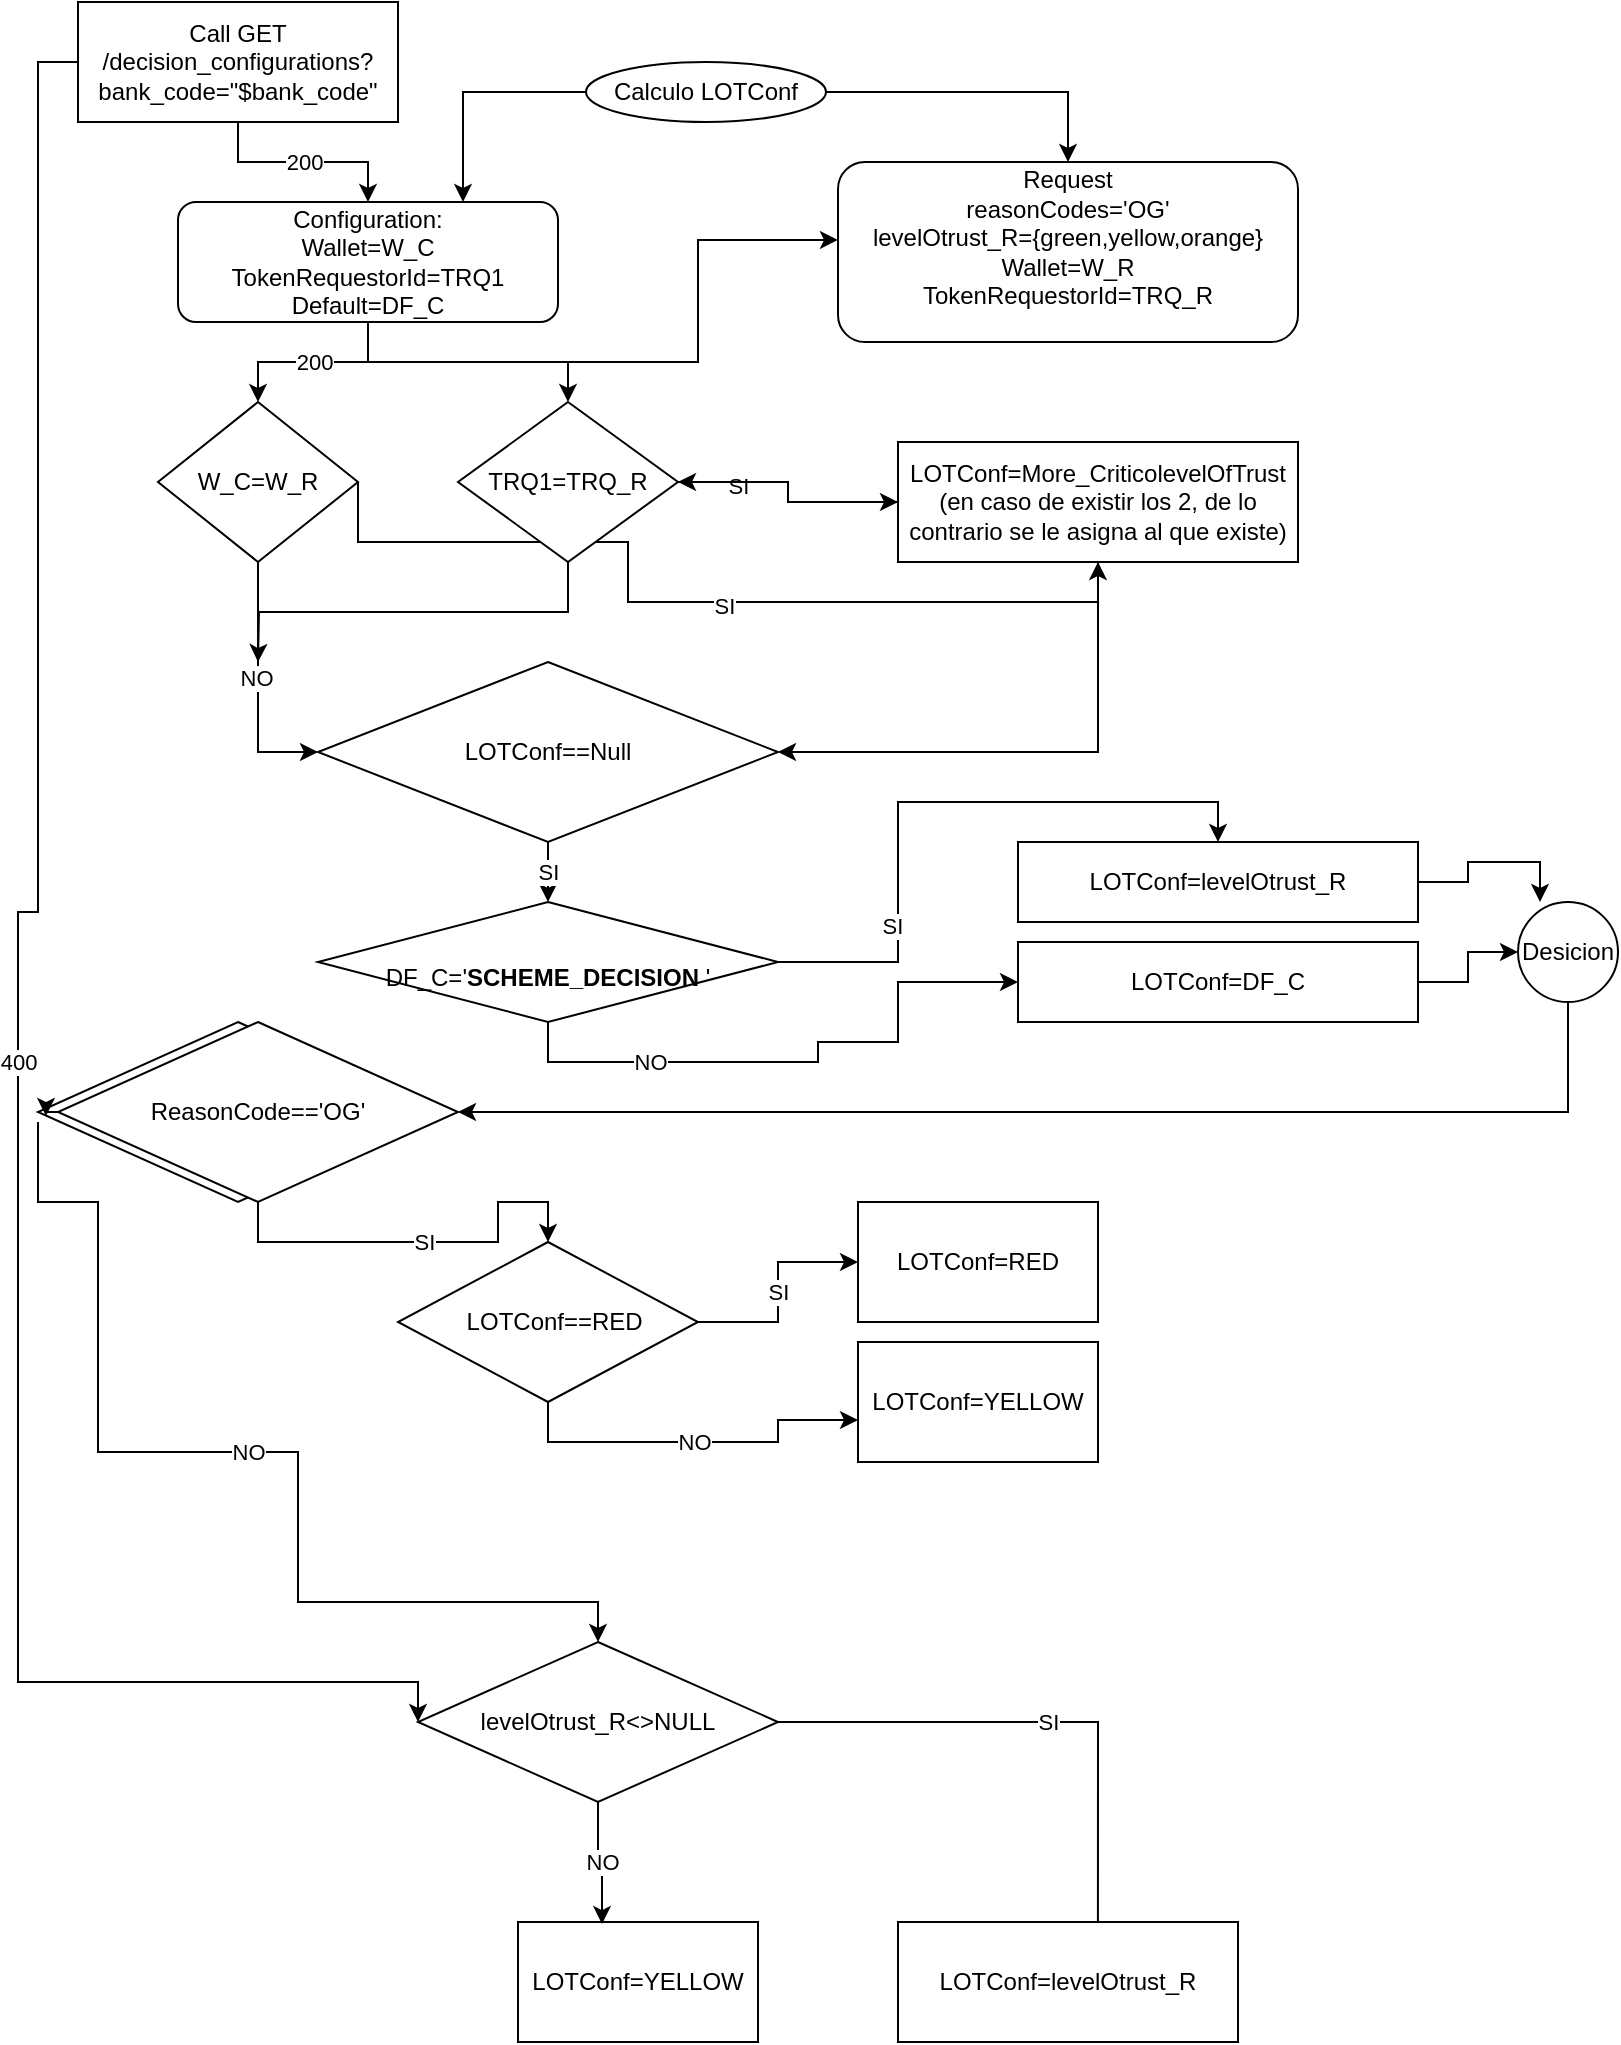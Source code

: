 <mxfile version="14.6.13" type="github">
  <diagram id="C5RBs43oDa-KdzZeNtuy" name="Page-1">
    <mxGraphModel dx="868" dy="451" grid="1" gridSize="10" guides="1" tooltips="1" connect="1" arrows="1" fold="1" page="1" pageScale="1" pageWidth="827" pageHeight="1169" math="0" shadow="0">
      <root>
        <mxCell id="WIyWlLk6GJQsqaUBKTNV-0" />
        <mxCell id="WIyWlLk6GJQsqaUBKTNV-1" parent="WIyWlLk6GJQsqaUBKTNV-0" />
        <mxCell id="WIyWlLk6GJQsqaUBKTNV-3" value="&lt;div&gt;Request&lt;br&gt;&lt;/div&gt;&lt;div&gt;reasonCodes=&#39;OG&#39;&lt;/div&gt;&lt;div&gt;levelOtrust_R={green,yellow,orange}&lt;br&gt;&lt;/div&gt;&lt;div&gt;Wallet=W_R&lt;/div&gt;&lt;div&gt;TokenRequestorId=TRQ_R&lt;br&gt;&lt;/div&gt;&lt;div&gt;&lt;br&gt;&lt;/div&gt;" style="rounded=1;whiteSpace=wrap;html=1;fontSize=12;glass=0;strokeWidth=1;shadow=0;" parent="WIyWlLk6GJQsqaUBKTNV-1" vertex="1">
          <mxGeometry x="420" y="90" width="230" height="90" as="geometry" />
        </mxCell>
        <mxCell id="7nTCxHOhVep_O8cVqtu8-2" value="ReasonCode=&#39;OG&#39;" style="rhombus;whiteSpace=wrap;html=1;" parent="WIyWlLk6GJQsqaUBKTNV-1" vertex="1">
          <mxGeometry x="20" y="520" width="200" height="90" as="geometry" />
        </mxCell>
        <mxCell id="7nTCxHOhVep_O8cVqtu8-44" style="edgeStyle=orthogonalEdgeStyle;rounded=0;orthogonalLoop=1;jettySize=auto;html=1;entryX=0;entryY=0.5;entryDx=0;entryDy=0;" parent="WIyWlLk6GJQsqaUBKTNV-1" source="7nTCxHOhVep_O8cVqtu8-5" target="7nTCxHOhVep_O8cVqtu8-20" edge="1">
          <mxGeometry relative="1" as="geometry" />
        </mxCell>
        <mxCell id="7nTCxHOhVep_O8cVqtu8-46" value="NO" style="edgeLabel;html=1;align=center;verticalAlign=middle;resizable=0;points=[];" parent="7nTCxHOhVep_O8cVqtu8-44" vertex="1" connectable="0">
          <mxGeometry x="-0.072" y="-1" relative="1" as="geometry">
            <mxPoint as="offset" />
          </mxGeometry>
        </mxCell>
        <mxCell id="7nTCxHOhVep_O8cVqtu8-50" style="edgeStyle=orthogonalEdgeStyle;rounded=0;orthogonalLoop=1;jettySize=auto;html=1;exitX=1;exitY=0.5;exitDx=0;exitDy=0;" parent="WIyWlLk6GJQsqaUBKTNV-1" source="7nTCxHOhVep_O8cVqtu8-5" target="7nTCxHOhVep_O8cVqtu8-10" edge="1">
          <mxGeometry relative="1" as="geometry">
            <Array as="points">
              <mxPoint x="180" y="280" />
              <mxPoint x="315" y="280" />
              <mxPoint x="315" y="310" />
              <mxPoint x="550" y="310" />
            </Array>
          </mxGeometry>
        </mxCell>
        <mxCell id="7nTCxHOhVep_O8cVqtu8-51" value="SI" style="edgeLabel;html=1;align=center;verticalAlign=middle;resizable=0;points=[];" parent="7nTCxHOhVep_O8cVqtu8-50" vertex="1" connectable="0">
          <mxGeometry x="0.08" y="-2" relative="1" as="geometry">
            <mxPoint as="offset" />
          </mxGeometry>
        </mxCell>
        <mxCell id="7nTCxHOhVep_O8cVqtu8-5" value="W_C=W_R" style="rhombus;whiteSpace=wrap;html=1;" parent="WIyWlLk6GJQsqaUBKTNV-1" vertex="1">
          <mxGeometry x="80" y="210" width="100" height="80" as="geometry" />
        </mxCell>
        <mxCell id="7nTCxHOhVep_O8cVqtu8-36" style="edgeStyle=orthogonalEdgeStyle;rounded=0;orthogonalLoop=1;jettySize=auto;html=1;exitX=1;exitY=0.5;exitDx=0;exitDy=0;entryX=0;entryY=0.5;entryDx=0;entryDy=0;" parent="WIyWlLk6GJQsqaUBKTNV-1" source="7nTCxHOhVep_O8cVqtu8-9" target="7nTCxHOhVep_O8cVqtu8-10" edge="1">
          <mxGeometry relative="1" as="geometry">
            <mxPoint x="410" y="300" as="targetPoint" />
          </mxGeometry>
        </mxCell>
        <mxCell id="7nTCxHOhVep_O8cVqtu8-38" value="SI" style="edgeLabel;html=1;align=center;verticalAlign=middle;resizable=0;points=[];" parent="7nTCxHOhVep_O8cVqtu8-36" vertex="1" connectable="0">
          <mxGeometry x="-0.5" y="-2" relative="1" as="geometry">
            <mxPoint as="offset" />
          </mxGeometry>
        </mxCell>
        <mxCell id="7nTCxHOhVep_O8cVqtu8-45" style="edgeStyle=orthogonalEdgeStyle;rounded=0;orthogonalLoop=1;jettySize=auto;html=1;exitX=0.5;exitY=1;exitDx=0;exitDy=0;" parent="WIyWlLk6GJQsqaUBKTNV-1" source="7nTCxHOhVep_O8cVqtu8-9" edge="1">
          <mxGeometry relative="1" as="geometry">
            <mxPoint x="130" y="340" as="targetPoint" />
          </mxGeometry>
        </mxCell>
        <mxCell id="7nTCxHOhVep_O8cVqtu8-9" value="TRQ1=TRQ_R" style="rhombus;whiteSpace=wrap;html=1;" parent="WIyWlLk6GJQsqaUBKTNV-1" vertex="1">
          <mxGeometry x="230" y="210" width="110" height="80" as="geometry" />
        </mxCell>
        <mxCell id="7nTCxHOhVep_O8cVqtu8-47" style="edgeStyle=orthogonalEdgeStyle;rounded=0;orthogonalLoop=1;jettySize=auto;html=1;entryX=1;entryY=0.5;entryDx=0;entryDy=0;exitX=0.5;exitY=1;exitDx=0;exitDy=0;" parent="WIyWlLk6GJQsqaUBKTNV-1" source="7nTCxHOhVep_O8cVqtu8-10" target="7nTCxHOhVep_O8cVqtu8-20" edge="1">
          <mxGeometry relative="1" as="geometry">
            <mxPoint x="400" y="390" as="targetPoint" />
          </mxGeometry>
        </mxCell>
        <mxCell id="7nTCxHOhVep_O8cVqtu8-49" value="" style="edgeStyle=orthogonalEdgeStyle;rounded=0;orthogonalLoop=1;jettySize=auto;html=1;" parent="WIyWlLk6GJQsqaUBKTNV-1" source="7nTCxHOhVep_O8cVqtu8-10" target="7nTCxHOhVep_O8cVqtu8-9" edge="1">
          <mxGeometry relative="1" as="geometry" />
        </mxCell>
        <mxCell id="7nTCxHOhVep_O8cVqtu8-10" value="&lt;div&gt;LOTConf=More_CriticolevelOfTrust (en caso de existir los 2, de lo contrario se le asigna al que existe)&lt;br&gt;&lt;/div&gt;" style="rounded=0;whiteSpace=wrap;html=1;" parent="WIyWlLk6GJQsqaUBKTNV-1" vertex="1">
          <mxGeometry x="450" y="230" width="200" height="60" as="geometry" />
        </mxCell>
        <mxCell id="7nTCxHOhVep_O8cVqtu8-16" style="edgeStyle=orthogonalEdgeStyle;rounded=0;orthogonalLoop=1;jettySize=auto;html=1;entryX=0.5;entryY=0;entryDx=0;entryDy=0;" parent="WIyWlLk6GJQsqaUBKTNV-1" source="7nTCxHOhVep_O8cVqtu8-12" target="7nTCxHOhVep_O8cVqtu8-9" edge="1">
          <mxGeometry relative="1" as="geometry" />
        </mxCell>
        <mxCell id="7nTCxHOhVep_O8cVqtu8-19" style="edgeStyle=orthogonalEdgeStyle;rounded=0;orthogonalLoop=1;jettySize=auto;html=1;exitX=0.5;exitY=1;exitDx=0;exitDy=0;entryX=0;entryY=0.433;entryDx=0;entryDy=0;entryPerimeter=0;" parent="WIyWlLk6GJQsqaUBKTNV-1" source="7nTCxHOhVep_O8cVqtu8-12" target="WIyWlLk6GJQsqaUBKTNV-3" edge="1">
          <mxGeometry relative="1" as="geometry" />
        </mxCell>
        <mxCell id="7nTCxHOhVep_O8cVqtu8-33" value="200" style="edgeStyle=orthogonalEdgeStyle;rounded=0;orthogonalLoop=1;jettySize=auto;html=1;" parent="WIyWlLk6GJQsqaUBKTNV-1" source="7nTCxHOhVep_O8cVqtu8-12" target="7nTCxHOhVep_O8cVqtu8-5" edge="1">
          <mxGeometry relative="1" as="geometry" />
        </mxCell>
        <mxCell id="7nTCxHOhVep_O8cVqtu8-12" value="&lt;div&gt;Configuration:&lt;br&gt;&lt;/div&gt;&lt;div&gt;Wallet=W_C&lt;/div&gt;&lt;div&gt;TokenRequestorId=TRQ1&lt;br&gt;&lt;/div&gt;&lt;div&gt;Default=DF_C&lt;br&gt;&lt;/div&gt;" style="rounded=1;whiteSpace=wrap;html=1;" parent="WIyWlLk6GJQsqaUBKTNV-1" vertex="1">
          <mxGeometry x="90" y="110" width="190" height="60" as="geometry" />
        </mxCell>
        <mxCell id="7nTCxHOhVep_O8cVqtu8-56" value="SI" style="edgeStyle=orthogonalEdgeStyle;rounded=0;orthogonalLoop=1;jettySize=auto;html=1;exitX=0.5;exitY=1;exitDx=0;exitDy=0;entryX=0.5;entryY=0;entryDx=0;entryDy=0;" parent="WIyWlLk6GJQsqaUBKTNV-1" source="7nTCxHOhVep_O8cVqtu8-20" target="7nTCxHOhVep_O8cVqtu8-55" edge="1">
          <mxGeometry relative="1" as="geometry">
            <Array as="points">
              <mxPoint x="275" y="450" />
              <mxPoint x="275" y="450" />
            </Array>
          </mxGeometry>
        </mxCell>
        <mxCell id="7nTCxHOhVep_O8cVqtu8-20" value="LOTConf==Null " style="rhombus;whiteSpace=wrap;html=1;" parent="WIyWlLk6GJQsqaUBKTNV-1" vertex="1">
          <mxGeometry x="160" y="340" width="230" height="90" as="geometry" />
        </mxCell>
        <mxCell id="7nTCxHOhVep_O8cVqtu8-71" style="edgeStyle=orthogonalEdgeStyle;rounded=0;orthogonalLoop=1;jettySize=auto;html=1;entryX=0.22;entryY=0;entryDx=0;entryDy=0;entryPerimeter=0;" parent="WIyWlLk6GJQsqaUBKTNV-1" source="7nTCxHOhVep_O8cVqtu8-21" target="7nTCxHOhVep_O8cVqtu8-66" edge="1">
          <mxGeometry relative="1" as="geometry" />
        </mxCell>
        <mxCell id="7nTCxHOhVep_O8cVqtu8-21" value="LOTConf=levelOtrust_R" style="rounded=0;whiteSpace=wrap;html=1;" parent="WIyWlLk6GJQsqaUBKTNV-1" vertex="1">
          <mxGeometry x="510" y="430" width="200" height="40" as="geometry" />
        </mxCell>
        <mxCell id="7nTCxHOhVep_O8cVqtu8-57" style="edgeStyle=orthogonalEdgeStyle;rounded=0;orthogonalLoop=1;jettySize=auto;html=1;entryX=0.5;entryY=0;entryDx=0;entryDy=0;" parent="WIyWlLk6GJQsqaUBKTNV-1" source="7nTCxHOhVep_O8cVqtu8-55" target="7nTCxHOhVep_O8cVqtu8-21" edge="1">
          <mxGeometry relative="1" as="geometry" />
        </mxCell>
        <mxCell id="7nTCxHOhVep_O8cVqtu8-58" value="SI" style="edgeLabel;html=1;align=center;verticalAlign=middle;resizable=0;points=[];" parent="7nTCxHOhVep_O8cVqtu8-57" vertex="1" connectable="0">
          <mxGeometry x="-0.508" y="3" relative="1" as="geometry">
            <mxPoint as="offset" />
          </mxGeometry>
        </mxCell>
        <mxCell id="7nTCxHOhVep_O8cVqtu8-61" style="edgeStyle=orthogonalEdgeStyle;rounded=0;orthogonalLoop=1;jettySize=auto;html=1;entryX=0;entryY=0.5;entryDx=0;entryDy=0;" parent="WIyWlLk6GJQsqaUBKTNV-1" source="7nTCxHOhVep_O8cVqtu8-55" target="7nTCxHOhVep_O8cVqtu8-59" edge="1">
          <mxGeometry relative="1" as="geometry">
            <mxPoint x="490" y="510" as="targetPoint" />
            <Array as="points">
              <mxPoint x="275" y="540" />
              <mxPoint x="410" y="540" />
              <mxPoint x="410" y="530" />
              <mxPoint x="450" y="530" />
              <mxPoint x="450" y="500" />
            </Array>
          </mxGeometry>
        </mxCell>
        <mxCell id="7nTCxHOhVep_O8cVqtu8-62" value="NO" style="edgeLabel;html=1;align=center;verticalAlign=middle;resizable=0;points=[];" parent="7nTCxHOhVep_O8cVqtu8-61" vertex="1" connectable="0">
          <mxGeometry x="-0.519" relative="1" as="geometry">
            <mxPoint as="offset" />
          </mxGeometry>
        </mxCell>
        <mxCell id="7nTCxHOhVep_O8cVqtu8-55" value="&lt;br&gt;&lt;div&gt;DF_C=&#39;&lt;strong&gt;SCHEME_DECISION &lt;/strong&gt;&#39;&lt;/div&gt;" style="rhombus;whiteSpace=wrap;html=1;" parent="WIyWlLk6GJQsqaUBKTNV-1" vertex="1">
          <mxGeometry x="160" y="460" width="230" height="60" as="geometry" />
        </mxCell>
        <mxCell id="7nTCxHOhVep_O8cVqtu8-72" style="edgeStyle=orthogonalEdgeStyle;rounded=0;orthogonalLoop=1;jettySize=auto;html=1;entryX=0;entryY=0.5;entryDx=0;entryDy=0;" parent="WIyWlLk6GJQsqaUBKTNV-1" source="7nTCxHOhVep_O8cVqtu8-59" target="7nTCxHOhVep_O8cVqtu8-66" edge="1">
          <mxGeometry relative="1" as="geometry" />
        </mxCell>
        <mxCell id="7nTCxHOhVep_O8cVqtu8-59" value="LOTConf=DF_C" style="rounded=0;whiteSpace=wrap;html=1;" parent="WIyWlLk6GJQsqaUBKTNV-1" vertex="1">
          <mxGeometry x="510" y="480" width="200" height="40" as="geometry" />
        </mxCell>
        <mxCell id="7nTCxHOhVep_O8cVqtu8-64" style="edgeStyle=orthogonalEdgeStyle;rounded=0;orthogonalLoop=1;jettySize=auto;html=1;entryX=0.75;entryY=0;entryDx=0;entryDy=0;" parent="WIyWlLk6GJQsqaUBKTNV-1" source="7nTCxHOhVep_O8cVqtu8-63" target="7nTCxHOhVep_O8cVqtu8-12" edge="1">
          <mxGeometry relative="1" as="geometry">
            <mxPoint x="220" y="80" as="targetPoint" />
          </mxGeometry>
        </mxCell>
        <mxCell id="7nTCxHOhVep_O8cVqtu8-65" style="edgeStyle=orthogonalEdgeStyle;rounded=0;orthogonalLoop=1;jettySize=auto;html=1;entryX=0.5;entryY=0;entryDx=0;entryDy=0;" parent="WIyWlLk6GJQsqaUBKTNV-1" source="7nTCxHOhVep_O8cVqtu8-63" edge="1" target="WIyWlLk6GJQsqaUBKTNV-3">
          <mxGeometry relative="1" as="geometry">
            <mxPoint x="540" y="70" as="targetPoint" />
          </mxGeometry>
        </mxCell>
        <mxCell id="7nTCxHOhVep_O8cVqtu8-63" value="Calculo LOTConf" style="ellipse;whiteSpace=wrap;html=1;" parent="WIyWlLk6GJQsqaUBKTNV-1" vertex="1">
          <mxGeometry x="294" y="40" width="120" height="30" as="geometry" />
        </mxCell>
        <mxCell id="7nTCxHOhVep_O8cVqtu8-67" style="edgeStyle=orthogonalEdgeStyle;rounded=0;orthogonalLoop=1;jettySize=auto;html=1;entryX=1;entryY=0.5;entryDx=0;entryDy=0;exitX=0.5;exitY=1;exitDx=0;exitDy=0;" parent="WIyWlLk6GJQsqaUBKTNV-1" source="7nTCxHOhVep_O8cVqtu8-66" target="7nTCxHOhVep_O8cVqtu8-69" edge="1">
          <mxGeometry relative="1" as="geometry" />
        </mxCell>
        <mxCell id="7nTCxHOhVep_O8cVqtu8-66" value="Desicion" style="ellipse;whiteSpace=wrap;html=1;aspect=fixed;" parent="WIyWlLk6GJQsqaUBKTNV-1" vertex="1">
          <mxGeometry x="760" y="460" width="50" height="50" as="geometry" />
        </mxCell>
        <mxCell id="7nTCxHOhVep_O8cVqtu8-68" value="&lt;div&gt;&amp;amp;&amp;amp; LotConf==RED&lt;/div&gt;&lt;div&gt;&lt;br&gt;&lt;/div&gt;" style="text;html=1;align=center;verticalAlign=middle;resizable=0;points=[];autosize=1;strokeColor=none;" parent="WIyWlLk6GJQsqaUBKTNV-1" vertex="1">
          <mxGeometry x="60" y="570" width="120" height="30" as="geometry" />
        </mxCell>
        <mxCell id="7nTCxHOhVep_O8cVqtu8-76" value="SI" style="edgeStyle=orthogonalEdgeStyle;rounded=0;orthogonalLoop=1;jettySize=auto;html=1;entryX=0.5;entryY=0;entryDx=0;entryDy=0;" parent="WIyWlLk6GJQsqaUBKTNV-1" source="7nTCxHOhVep_O8cVqtu8-69" target="7nTCxHOhVep_O8cVqtu8-75" edge="1">
          <mxGeometry relative="1" as="geometry" />
        </mxCell>
        <mxCell id="7nTCxHOhVep_O8cVqtu8-87" value="NO" style="edgeStyle=orthogonalEdgeStyle;rounded=0;orthogonalLoop=1;jettySize=auto;html=1;entryX=0.5;entryY=0;entryDx=0;entryDy=0;" parent="WIyWlLk6GJQsqaUBKTNV-1" target="7nTCxHOhVep_O8cVqtu8-88" edge="1">
          <mxGeometry relative="1" as="geometry">
            <mxPoint x="20" y="570" as="sourcePoint" />
            <Array as="points">
              <mxPoint x="20" y="610" />
              <mxPoint x="50" y="610" />
              <mxPoint x="50" y="735" />
              <mxPoint x="150" y="735" />
              <mxPoint x="150" y="810" />
            </Array>
          </mxGeometry>
        </mxCell>
        <mxCell id="7nTCxHOhVep_O8cVqtu8-69" value="ReasonCode==&#39;OG&#39;" style="rhombus;whiteSpace=wrap;html=1;" parent="WIyWlLk6GJQsqaUBKTNV-1" vertex="1">
          <mxGeometry x="30" y="520" width="200" height="90" as="geometry" />
        </mxCell>
        <mxCell id="7nTCxHOhVep_O8cVqtu8-70" value="LOTConf=RED" style="rounded=0;whiteSpace=wrap;html=1;" parent="WIyWlLk6GJQsqaUBKTNV-1" vertex="1">
          <mxGeometry x="430" y="610" width="120" height="60" as="geometry" />
        </mxCell>
        <mxCell id="7nTCxHOhVep_O8cVqtu8-77" value="SI" style="edgeStyle=orthogonalEdgeStyle;rounded=0;orthogonalLoop=1;jettySize=auto;html=1;entryX=0;entryY=0.5;entryDx=0;entryDy=0;" parent="WIyWlLk6GJQsqaUBKTNV-1" source="7nTCxHOhVep_O8cVqtu8-75" target="7nTCxHOhVep_O8cVqtu8-70" edge="1">
          <mxGeometry relative="1" as="geometry">
            <mxPoint x="370" y="650" as="targetPoint" />
          </mxGeometry>
        </mxCell>
        <mxCell id="7nTCxHOhVep_O8cVqtu8-80" value="NO" style="edgeStyle=orthogonalEdgeStyle;rounded=0;orthogonalLoop=1;jettySize=auto;html=1;entryX=0;entryY=0.65;entryDx=0;entryDy=0;entryPerimeter=0;exitX=0.5;exitY=1;exitDx=0;exitDy=0;" parent="WIyWlLk6GJQsqaUBKTNV-1" source="7nTCxHOhVep_O8cVqtu8-75" target="7nTCxHOhVep_O8cVqtu8-79" edge="1">
          <mxGeometry relative="1" as="geometry" />
        </mxCell>
        <mxCell id="7nTCxHOhVep_O8cVqtu8-75" value="&amp;nbsp; LOTConf==RED" style="rhombus;whiteSpace=wrap;html=1;" parent="WIyWlLk6GJQsqaUBKTNV-1" vertex="1">
          <mxGeometry x="200" y="630" width="150" height="80" as="geometry" />
        </mxCell>
        <mxCell id="7nTCxHOhVep_O8cVqtu8-78" style="edgeStyle=orthogonalEdgeStyle;rounded=0;orthogonalLoop=1;jettySize=auto;html=1;exitX=0;exitY=0.5;exitDx=0;exitDy=0;entryX=-0.03;entryY=0.522;entryDx=0;entryDy=0;entryPerimeter=0;" parent="WIyWlLk6GJQsqaUBKTNV-1" source="7nTCxHOhVep_O8cVqtu8-69" target="7nTCxHOhVep_O8cVqtu8-69" edge="1">
          <mxGeometry relative="1" as="geometry" />
        </mxCell>
        <mxCell id="7nTCxHOhVep_O8cVqtu8-79" value="LOTConf=YELLOW" style="rounded=0;whiteSpace=wrap;html=1;" parent="WIyWlLk6GJQsqaUBKTNV-1" vertex="1">
          <mxGeometry x="430" y="680" width="120" height="60" as="geometry" />
        </mxCell>
        <mxCell id="7nTCxHOhVep_O8cVqtu8-84" value="200" style="edgeStyle=orthogonalEdgeStyle;rounded=0;orthogonalLoop=1;jettySize=auto;html=1;" parent="WIyWlLk6GJQsqaUBKTNV-1" source="7nTCxHOhVep_O8cVqtu8-82" target="7nTCxHOhVep_O8cVqtu8-12" edge="1">
          <mxGeometry relative="1" as="geometry" />
        </mxCell>
        <mxCell id="7nTCxHOhVep_O8cVqtu8-85" value="400" style="edgeStyle=orthogonalEdgeStyle;rounded=0;orthogonalLoop=1;jettySize=auto;html=1;entryX=0;entryY=0.5;entryDx=0;entryDy=0;" parent="WIyWlLk6GJQsqaUBKTNV-1" source="7nTCxHOhVep_O8cVqtu8-82" target="7nTCxHOhVep_O8cVqtu8-88" edge="1">
          <mxGeometry relative="1" as="geometry">
            <mxPoint x="10" y="810" as="targetPoint" />
            <Array as="points">
              <mxPoint x="20" y="40" />
              <mxPoint x="20" y="465" />
              <mxPoint x="10" y="465" />
              <mxPoint x="10" y="850" />
            </Array>
          </mxGeometry>
        </mxCell>
        <mxCell id="7nTCxHOhVep_O8cVqtu8-82" value="&lt;div&gt;Call GET /decision_configurations?&lt;/div&gt;&lt;div&gt;bank_code=&quot;$bank_code&quot;&lt;/div&gt;" style="rounded=0;whiteSpace=wrap;html=1;" parent="WIyWlLk6GJQsqaUBKTNV-1" vertex="1">
          <mxGeometry x="40" y="10" width="160" height="60" as="geometry" />
        </mxCell>
        <mxCell id="7nTCxHOhVep_O8cVqtu8-86" value="LOTConf=YELLOW" style="rounded=0;whiteSpace=wrap;html=1;" parent="WIyWlLk6GJQsqaUBKTNV-1" vertex="1">
          <mxGeometry x="260" y="970" width="120" height="60" as="geometry" />
        </mxCell>
        <mxCell id="7nTCxHOhVep_O8cVqtu8-90" value="SI" style="edgeStyle=orthogonalEdgeStyle;rounded=0;orthogonalLoop=1;jettySize=auto;html=1;entryX=0.588;entryY=0.167;entryDx=0;entryDy=0;entryPerimeter=0;" parent="WIyWlLk6GJQsqaUBKTNV-1" source="7nTCxHOhVep_O8cVqtu8-88" target="7nTCxHOhVep_O8cVqtu8-89" edge="1">
          <mxGeometry relative="1" as="geometry" />
        </mxCell>
        <mxCell id="7nTCxHOhVep_O8cVqtu8-91" value="NO" style="edgeStyle=orthogonalEdgeStyle;rounded=0;orthogonalLoop=1;jettySize=auto;html=1;entryX=0.35;entryY=0.017;entryDx=0;entryDy=0;entryPerimeter=0;" parent="WIyWlLk6GJQsqaUBKTNV-1" source="7nTCxHOhVep_O8cVqtu8-88" target="7nTCxHOhVep_O8cVqtu8-86" edge="1">
          <mxGeometry relative="1" as="geometry" />
        </mxCell>
        <mxCell id="7nTCxHOhVep_O8cVqtu8-88" value="levelOtrust_R&amp;lt;&amp;gt;NULL" style="rhombus;whiteSpace=wrap;html=1;" parent="WIyWlLk6GJQsqaUBKTNV-1" vertex="1">
          <mxGeometry x="210" y="830" width="180" height="80" as="geometry" />
        </mxCell>
        <mxCell id="7nTCxHOhVep_O8cVqtu8-89" value="LOTConf=levelOtrust_R" style="rounded=0;whiteSpace=wrap;html=1;" parent="WIyWlLk6GJQsqaUBKTNV-1" vertex="1">
          <mxGeometry x="450" y="970" width="170" height="60" as="geometry" />
        </mxCell>
      </root>
    </mxGraphModel>
  </diagram>
</mxfile>
